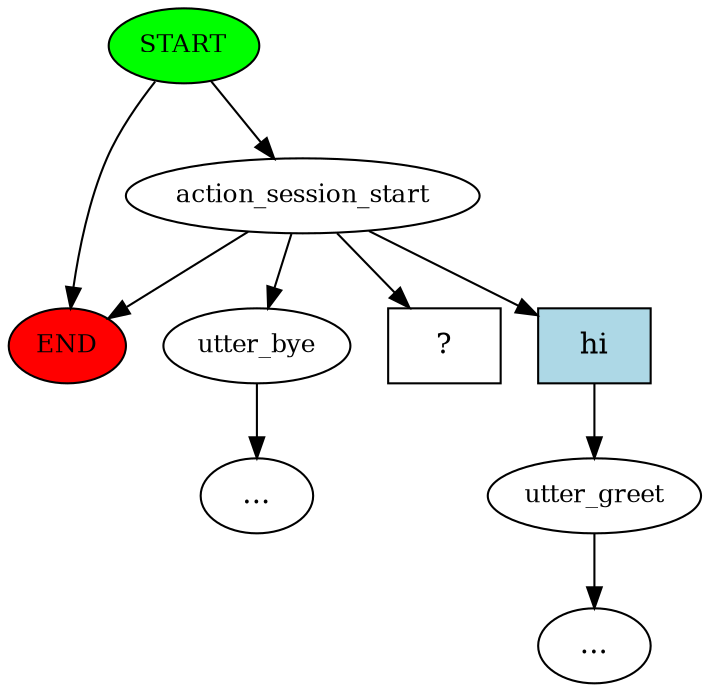 digraph  {
0 [class="start active", fillcolor=green, fontsize=12, label=START, style=filled];
"-1" [class=end, fillcolor=red, fontsize=12, label=END, style=filled];
1 [class=active, fontsize=12, label=action_session_start];
2 [class="", fontsize=12, label=utter_greet];
"-3" [class=ellipsis, label="..."];
4 [class="", fontsize=12, label=utter_bye];
"-5" [class=ellipsis, label="..."];
9 [class="intent dashed active", label="  ?  ", shape=rect];
10 [class=intent, fillcolor=lightblue, label=hi, shape=rect, style=filled];
0 -> "-1"  [class="", key=NONE, label=""];
0 -> 1  [class=active, key=NONE, label=""];
1 -> 4  [class="", key=NONE, label=""];
1 -> "-1"  [class="", key=NONE, label=""];
1 -> 9  [class=active, key=NONE, label=""];
1 -> 10  [class="", key=0];
2 -> "-3"  [class="", key=NONE, label=""];
4 -> "-5"  [class="", key=NONE, label=""];
10 -> 2  [class="", key=0];
}
